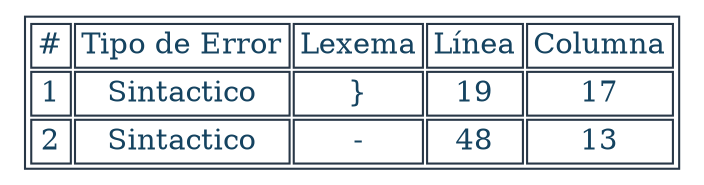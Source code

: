 digraph T {
aHtmlTable [
   shape=plaintext
   color="#283747" fontcolor="#154360" label=<

   <table border='1' cellborder='1'>
   <tr>
      <td>#</td>
      <td>Tipo de Error</td>
      <td>Lexema</td>
      <td>Línea</td>
      <td>Columna</td>
   </tr>	<tr><td>1</td><td>Sintactico</td><td>}</td><td>19</td><td>17</td></tr>
	<tr><td>2</td><td>Sintactico</td><td>-</td><td>48</td><td>13</td></tr>
</table>

   >]; 

}